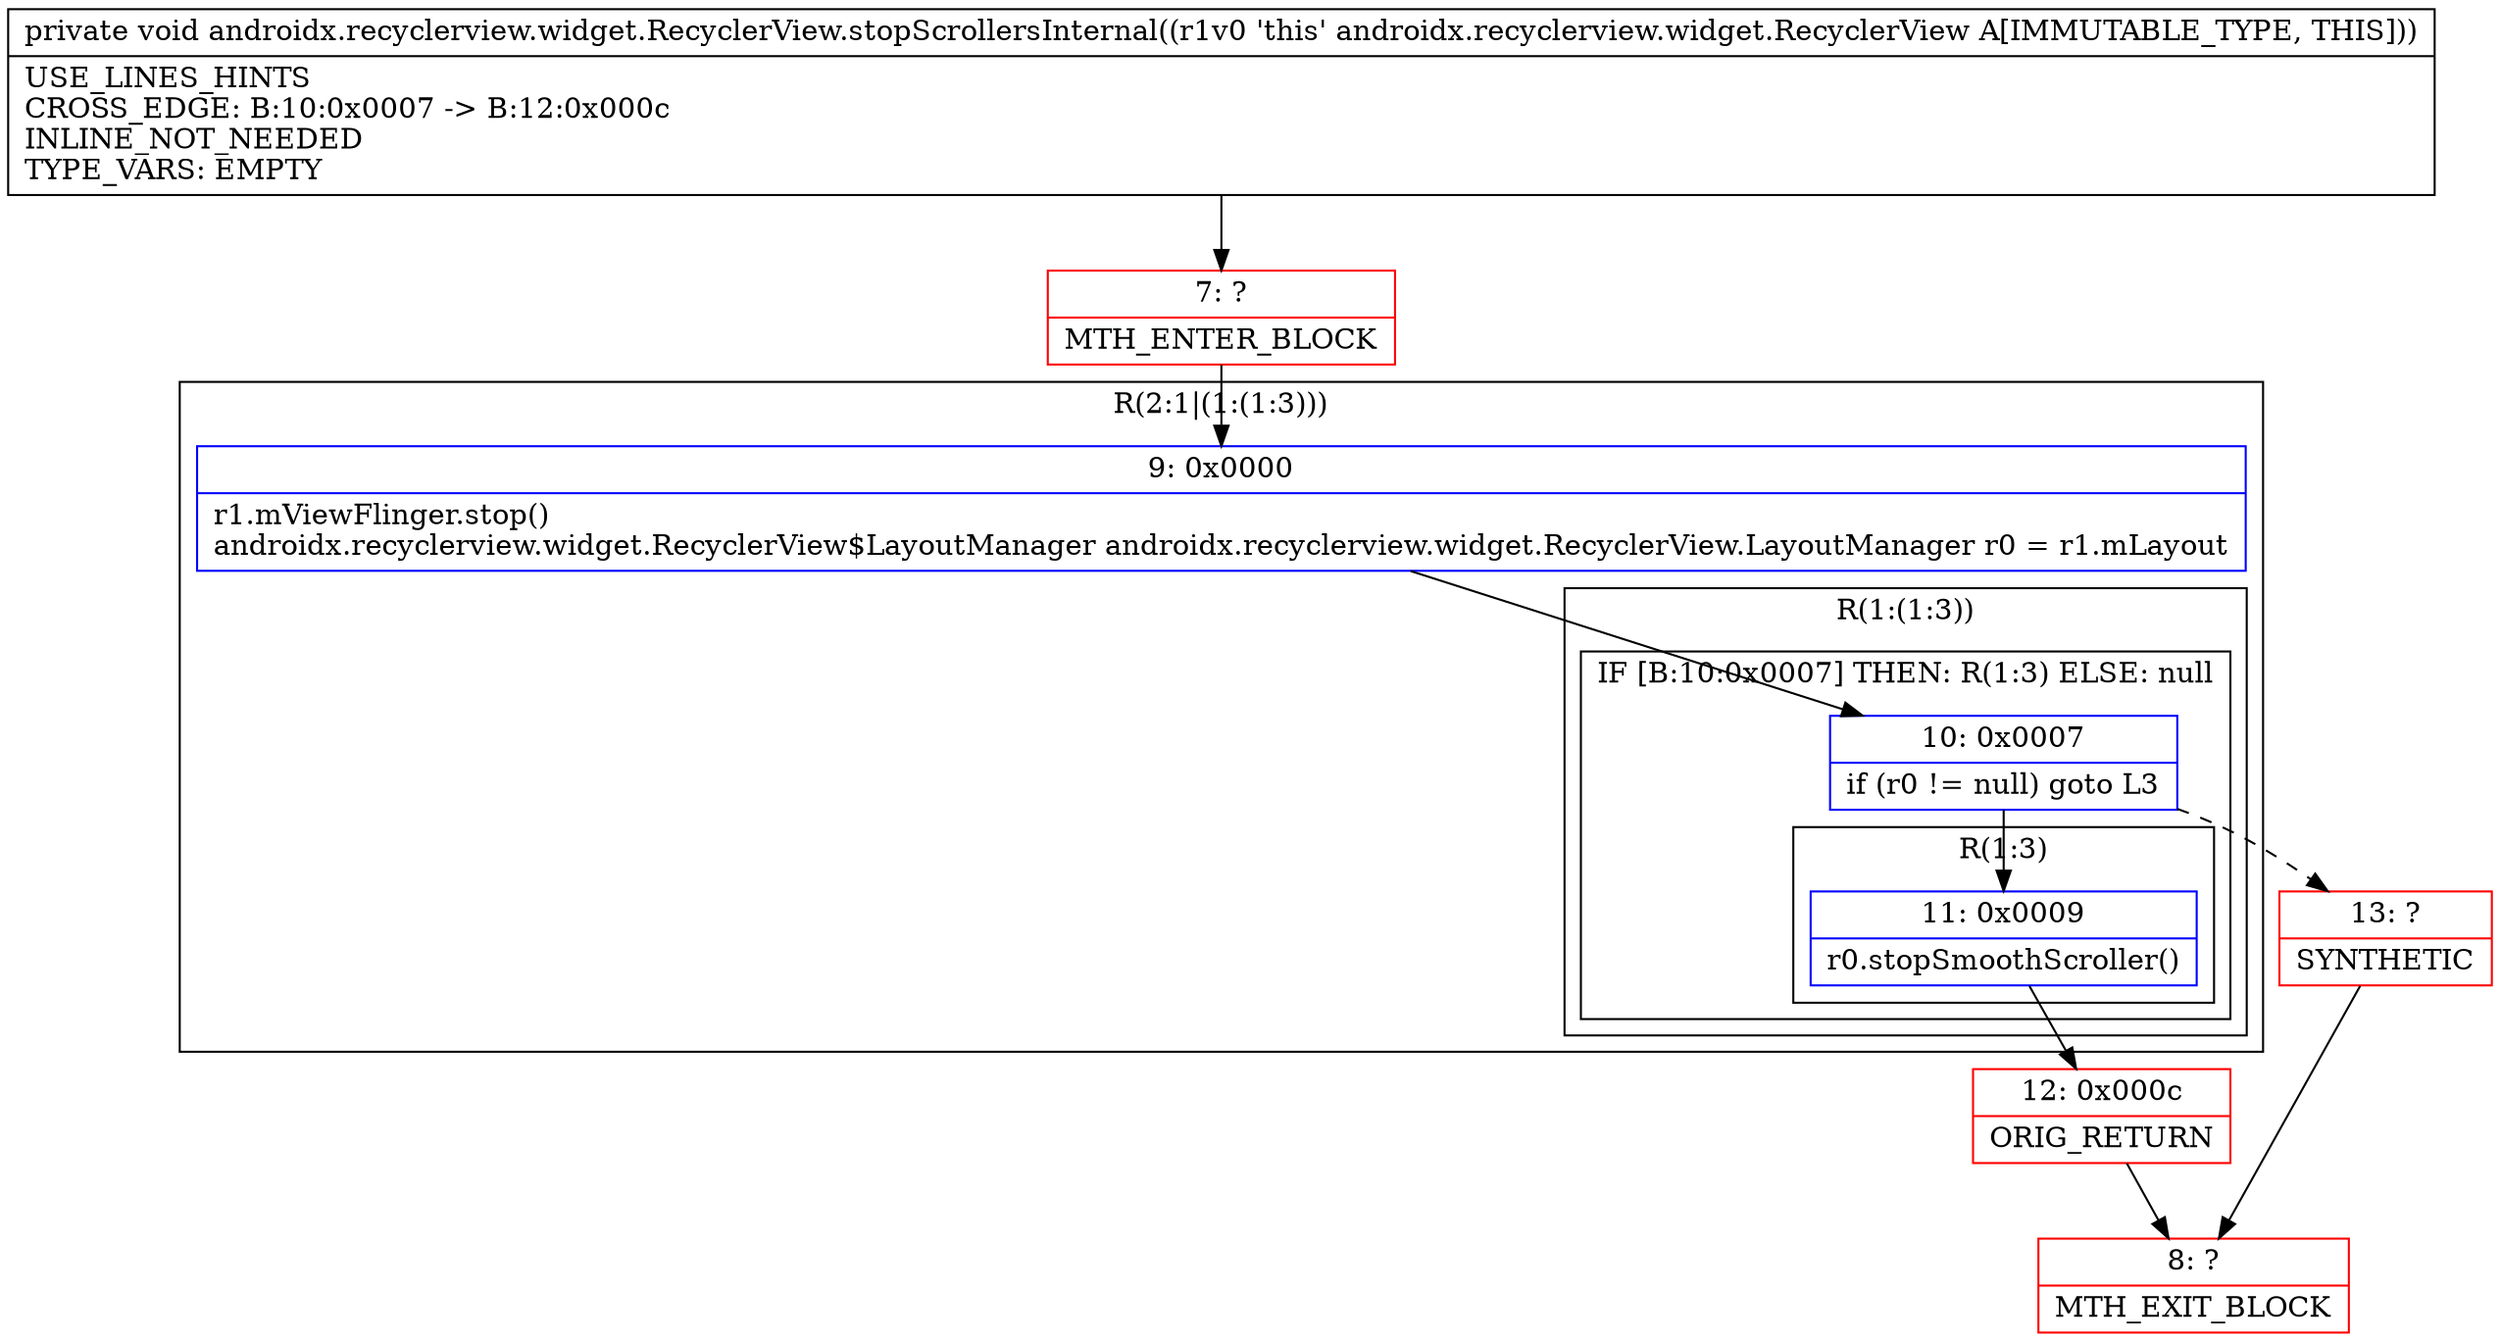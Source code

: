 digraph "CFG forandroidx.recyclerview.widget.RecyclerView.stopScrollersInternal()V" {
subgraph cluster_Region_77177362 {
label = "R(2:1|(1:(1:3)))";
node [shape=record,color=blue];
Node_9 [shape=record,label="{9\:\ 0x0000|r1.mViewFlinger.stop()\landroidx.recyclerview.widget.RecyclerView$LayoutManager androidx.recyclerview.widget.RecyclerView.LayoutManager r0 = r1.mLayout\l}"];
subgraph cluster_Region_1543375204 {
label = "R(1:(1:3))";
node [shape=record,color=blue];
subgraph cluster_IfRegion_399132352 {
label = "IF [B:10:0x0007] THEN: R(1:3) ELSE: null";
node [shape=record,color=blue];
Node_10 [shape=record,label="{10\:\ 0x0007|if (r0 != null) goto L3\l}"];
subgraph cluster_Region_504073519 {
label = "R(1:3)";
node [shape=record,color=blue];
Node_11 [shape=record,label="{11\:\ 0x0009|r0.stopSmoothScroller()\l}"];
}
}
}
}
Node_7 [shape=record,color=red,label="{7\:\ ?|MTH_ENTER_BLOCK\l}"];
Node_12 [shape=record,color=red,label="{12\:\ 0x000c|ORIG_RETURN\l}"];
Node_8 [shape=record,color=red,label="{8\:\ ?|MTH_EXIT_BLOCK\l}"];
Node_13 [shape=record,color=red,label="{13\:\ ?|SYNTHETIC\l}"];
MethodNode[shape=record,label="{private void androidx.recyclerview.widget.RecyclerView.stopScrollersInternal((r1v0 'this' androidx.recyclerview.widget.RecyclerView A[IMMUTABLE_TYPE, THIS]))  | USE_LINES_HINTS\lCROSS_EDGE: B:10:0x0007 \-\> B:12:0x000c\lINLINE_NOT_NEEDED\lTYPE_VARS: EMPTY\l}"];
MethodNode -> Node_7;Node_9 -> Node_10;
Node_10 -> Node_11;
Node_10 -> Node_13[style=dashed];
Node_11 -> Node_12;
Node_7 -> Node_9;
Node_12 -> Node_8;
Node_13 -> Node_8;
}

